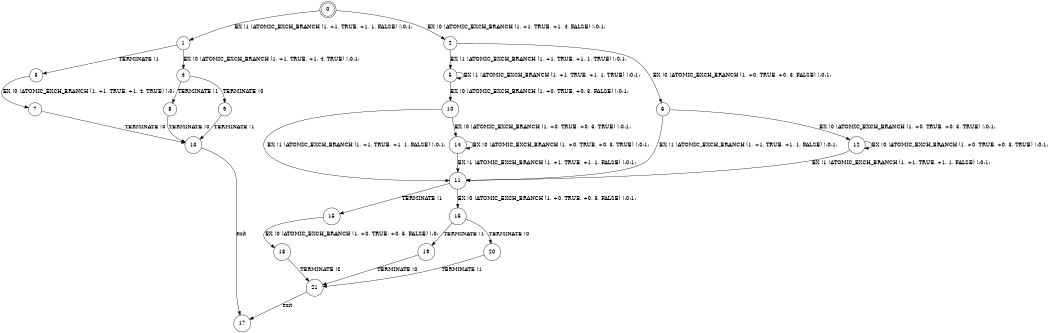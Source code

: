 digraph BCG {
size = "7, 10.5";
center = TRUE;
node [shape = circle];
0 [peripheries = 2];
0 -> 1 [label = "EX !1 !ATOMIC_EXCH_BRANCH (1, +1, TRUE, +1, 1, FALSE) !:0:1:"];
0 -> 2 [label = "EX !0 !ATOMIC_EXCH_BRANCH (1, +1, TRUE, +1, 4, FALSE) !:0:1:"];
1 -> 3 [label = "TERMINATE !1"];
1 -> 4 [label = "EX !0 !ATOMIC_EXCH_BRANCH (1, +1, TRUE, +1, 4, TRUE) !:0:1:"];
2 -> 5 [label = "EX !1 !ATOMIC_EXCH_BRANCH (1, +1, TRUE, +1, 1, TRUE) !:0:1:"];
2 -> 6 [label = "EX !0 !ATOMIC_EXCH_BRANCH (1, +0, TRUE, +0, 3, FALSE) !:0:1:"];
3 -> 7 [label = "EX !0 !ATOMIC_EXCH_BRANCH (1, +1, TRUE, +1, 4, TRUE) !:0:"];
4 -> 8 [label = "TERMINATE !1"];
4 -> 9 [label = "TERMINATE !0"];
5 -> 5 [label = "EX !1 !ATOMIC_EXCH_BRANCH (1, +1, TRUE, +1, 1, TRUE) !:0:1:"];
5 -> 10 [label = "EX !0 !ATOMIC_EXCH_BRANCH (1, +0, TRUE, +0, 3, FALSE) !:0:1:"];
6 -> 11 [label = "EX !1 !ATOMIC_EXCH_BRANCH (1, +1, TRUE, +1, 1, FALSE) !:0:1:"];
6 -> 12 [label = "EX !0 !ATOMIC_EXCH_BRANCH (1, +0, TRUE, +0, 3, TRUE) !:0:1:"];
7 -> 13 [label = "TERMINATE !0"];
8 -> 13 [label = "TERMINATE !0"];
9 -> 13 [label = "TERMINATE !1"];
10 -> 11 [label = "EX !1 !ATOMIC_EXCH_BRANCH (1, +1, TRUE, +1, 1, FALSE) !:0:1:"];
10 -> 14 [label = "EX !0 !ATOMIC_EXCH_BRANCH (1, +0, TRUE, +0, 3, TRUE) !:0:1:"];
11 -> 15 [label = "TERMINATE !1"];
11 -> 16 [label = "EX !0 !ATOMIC_EXCH_BRANCH (1, +0, TRUE, +0, 3, FALSE) !:0:1:"];
12 -> 11 [label = "EX !1 !ATOMIC_EXCH_BRANCH (1, +1, TRUE, +1, 1, FALSE) !:0:1:"];
12 -> 12 [label = "EX !0 !ATOMIC_EXCH_BRANCH (1, +0, TRUE, +0, 3, TRUE) !:0:1:"];
13 -> 17 [label = "exit"];
14 -> 11 [label = "EX !1 !ATOMIC_EXCH_BRANCH (1, +1, TRUE, +1, 1, FALSE) !:0:1:"];
14 -> 14 [label = "EX !0 !ATOMIC_EXCH_BRANCH (1, +0, TRUE, +0, 3, TRUE) !:0:1:"];
15 -> 18 [label = "EX !0 !ATOMIC_EXCH_BRANCH (1, +0, TRUE, +0, 3, FALSE) !:0:"];
16 -> 19 [label = "TERMINATE !1"];
16 -> 20 [label = "TERMINATE !0"];
18 -> 21 [label = "TERMINATE !0"];
19 -> 21 [label = "TERMINATE !0"];
20 -> 21 [label = "TERMINATE !1"];
21 -> 17 [label = "exit"];
}
